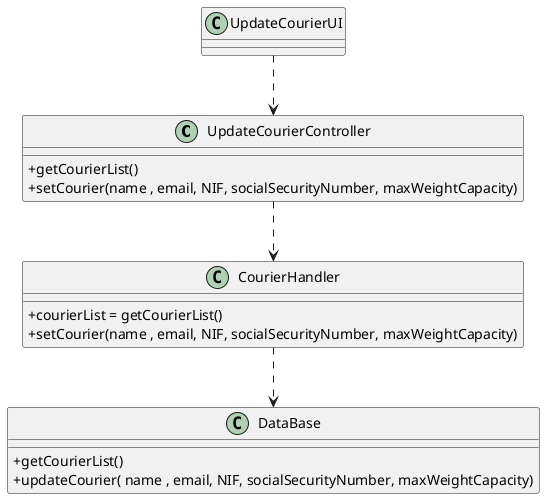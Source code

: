 @startuml
skinparam classAttributeIconSize 0




class UpdateCourierController {
  +getCourierList()
  +setCourier(name , email, NIF, socialSecurityNumber, maxWeightCapacity)
}

class UpdateCourierUI {
}

class CourierHandler{
    +courierList = getCourierList()
    +setCourier(name , email, NIF, socialSecurityNumber, maxWeightCapacity)
}

class DataBase{
    +getCourierList()
    +updateCourier( name , email, NIF, socialSecurityNumber, maxWeightCapacity)
}




UpdateCourierUI ..> UpdateCourierController
UpdateCourierController ..> CourierHandler
CourierHandler ..> DataBase




@enduml